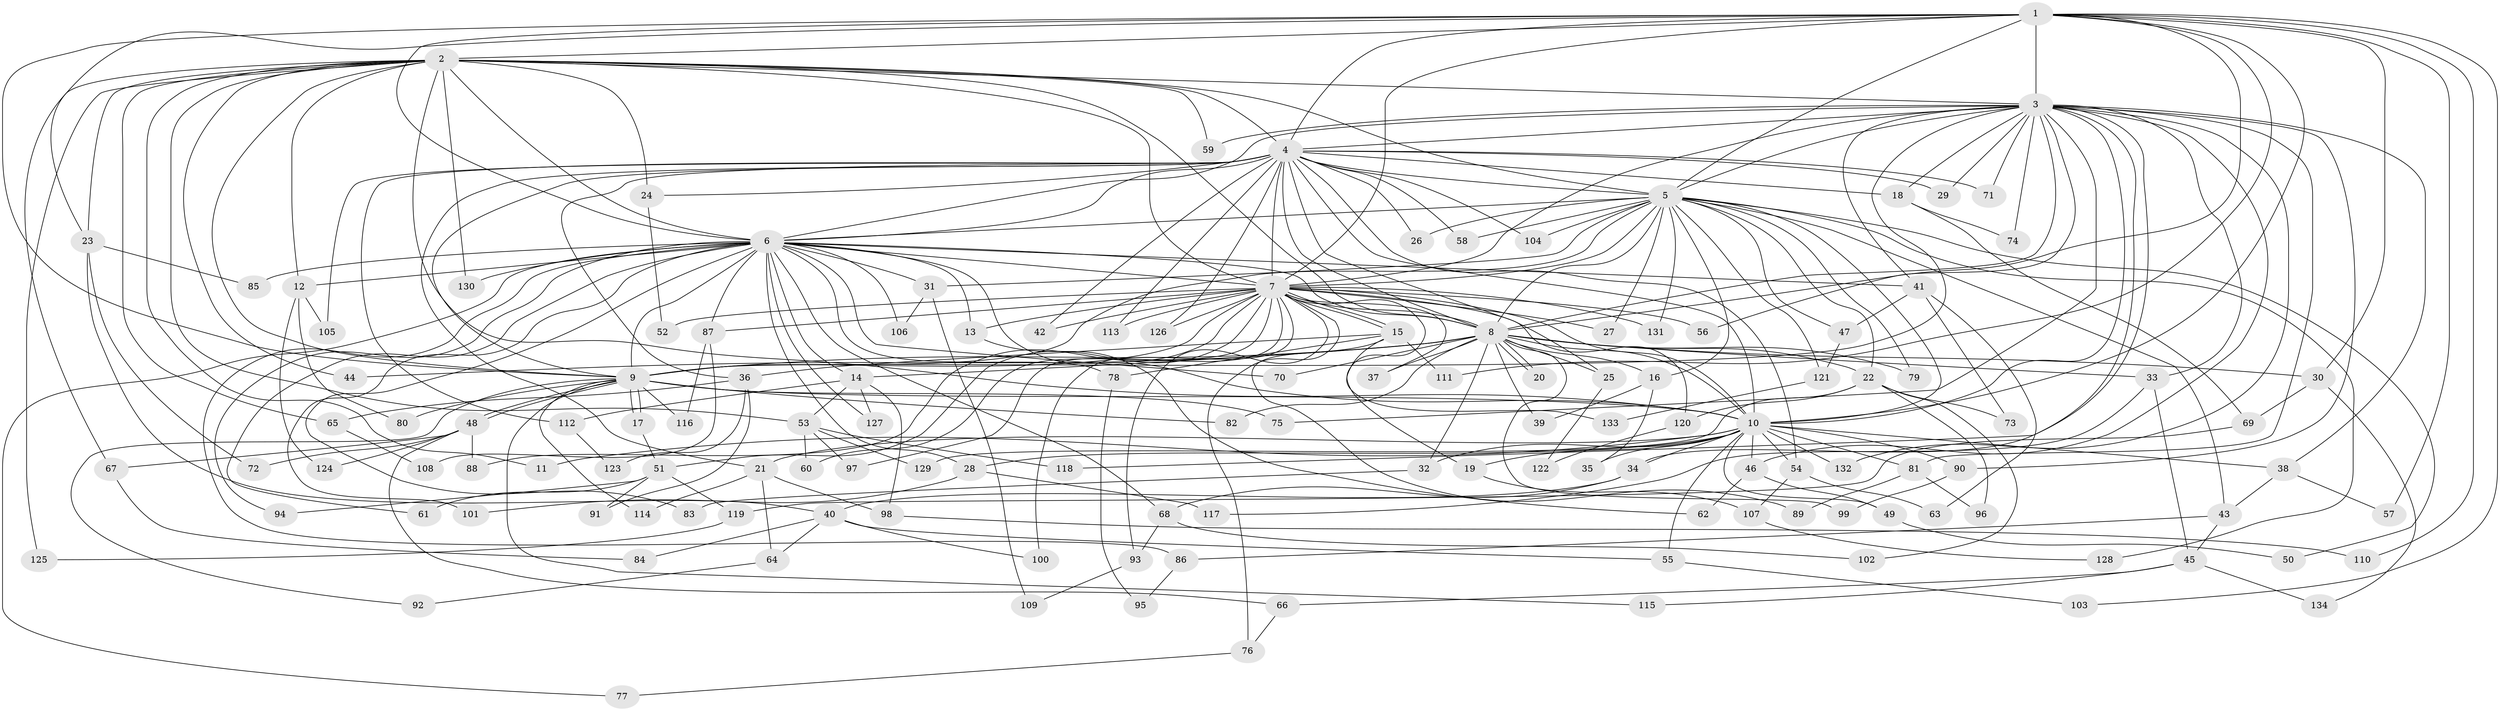 // coarse degree distribution, {11: 0.0125, 15: 0.0125, 40: 0.0125, 17: 0.0125, 41: 0.0125, 18: 0.0125, 2: 0.4875, 4: 0.15, 5: 0.025, 7: 0.025, 3: 0.15, 1: 0.05, 6: 0.0375}
// Generated by graph-tools (version 1.1) at 2025/17/03/04/25 18:17:32]
// undirected, 134 vertices, 293 edges
graph export_dot {
graph [start="1"]
  node [color=gray90,style=filled];
  1;
  2;
  3;
  4;
  5;
  6;
  7;
  8;
  9;
  10;
  11;
  12;
  13;
  14;
  15;
  16;
  17;
  18;
  19;
  20;
  21;
  22;
  23;
  24;
  25;
  26;
  27;
  28;
  29;
  30;
  31;
  32;
  33;
  34;
  35;
  36;
  37;
  38;
  39;
  40;
  41;
  42;
  43;
  44;
  45;
  46;
  47;
  48;
  49;
  50;
  51;
  52;
  53;
  54;
  55;
  56;
  57;
  58;
  59;
  60;
  61;
  62;
  63;
  64;
  65;
  66;
  67;
  68;
  69;
  70;
  71;
  72;
  73;
  74;
  75;
  76;
  77;
  78;
  79;
  80;
  81;
  82;
  83;
  84;
  85;
  86;
  87;
  88;
  89;
  90;
  91;
  92;
  93;
  94;
  95;
  96;
  97;
  98;
  99;
  100;
  101;
  102;
  103;
  104;
  105;
  106;
  107;
  108;
  109;
  110;
  111;
  112;
  113;
  114;
  115;
  116;
  117;
  118;
  119;
  120;
  121;
  122;
  123;
  124;
  125;
  126;
  127;
  128;
  129;
  130;
  131;
  132;
  133;
  134;
  1 -- 2;
  1 -- 3;
  1 -- 4;
  1 -- 5;
  1 -- 6;
  1 -- 7;
  1 -- 8;
  1 -- 9;
  1 -- 10;
  1 -- 23;
  1 -- 30;
  1 -- 57;
  1 -- 103;
  1 -- 110;
  1 -- 111;
  2 -- 3;
  2 -- 4;
  2 -- 5;
  2 -- 6;
  2 -- 7;
  2 -- 8;
  2 -- 9;
  2 -- 10;
  2 -- 11;
  2 -- 12;
  2 -- 23;
  2 -- 24;
  2 -- 44;
  2 -- 53;
  2 -- 59;
  2 -- 65;
  2 -- 67;
  2 -- 125;
  2 -- 130;
  3 -- 4;
  3 -- 5;
  3 -- 6;
  3 -- 7;
  3 -- 8;
  3 -- 9;
  3 -- 10;
  3 -- 18;
  3 -- 29;
  3 -- 33;
  3 -- 34;
  3 -- 38;
  3 -- 41;
  3 -- 46;
  3 -- 56;
  3 -- 59;
  3 -- 71;
  3 -- 74;
  3 -- 75;
  3 -- 81;
  3 -- 90;
  3 -- 118;
  3 -- 132;
  4 -- 5;
  4 -- 6;
  4 -- 7;
  4 -- 8;
  4 -- 9;
  4 -- 10;
  4 -- 18;
  4 -- 21;
  4 -- 24;
  4 -- 25;
  4 -- 26;
  4 -- 29;
  4 -- 36;
  4 -- 42;
  4 -- 54;
  4 -- 58;
  4 -- 71;
  4 -- 104;
  4 -- 105;
  4 -- 112;
  4 -- 113;
  4 -- 126;
  5 -- 6;
  5 -- 7;
  5 -- 8;
  5 -- 9;
  5 -- 10;
  5 -- 16;
  5 -- 22;
  5 -- 26;
  5 -- 27;
  5 -- 31;
  5 -- 43;
  5 -- 47;
  5 -- 50;
  5 -- 58;
  5 -- 79;
  5 -- 104;
  5 -- 121;
  5 -- 128;
  5 -- 131;
  6 -- 7;
  6 -- 8;
  6 -- 9;
  6 -- 10;
  6 -- 12;
  6 -- 13;
  6 -- 14;
  6 -- 28;
  6 -- 31;
  6 -- 41;
  6 -- 61;
  6 -- 68;
  6 -- 70;
  6 -- 77;
  6 -- 78;
  6 -- 83;
  6 -- 85;
  6 -- 86;
  6 -- 87;
  6 -- 94;
  6 -- 101;
  6 -- 106;
  6 -- 127;
  6 -- 130;
  7 -- 8;
  7 -- 9;
  7 -- 10;
  7 -- 13;
  7 -- 15;
  7 -- 15;
  7 -- 19;
  7 -- 27;
  7 -- 37;
  7 -- 42;
  7 -- 51;
  7 -- 52;
  7 -- 56;
  7 -- 60;
  7 -- 76;
  7 -- 87;
  7 -- 88;
  7 -- 93;
  7 -- 97;
  7 -- 100;
  7 -- 113;
  7 -- 120;
  7 -- 126;
  7 -- 131;
  8 -- 9;
  8 -- 10;
  8 -- 14;
  8 -- 16;
  8 -- 20;
  8 -- 20;
  8 -- 22;
  8 -- 25;
  8 -- 30;
  8 -- 32;
  8 -- 33;
  8 -- 37;
  8 -- 39;
  8 -- 44;
  8 -- 70;
  8 -- 79;
  8 -- 82;
  8 -- 99;
  9 -- 10;
  9 -- 17;
  9 -- 17;
  9 -- 48;
  9 -- 48;
  9 -- 75;
  9 -- 80;
  9 -- 82;
  9 -- 92;
  9 -- 114;
  9 -- 115;
  9 -- 116;
  10 -- 11;
  10 -- 19;
  10 -- 21;
  10 -- 28;
  10 -- 32;
  10 -- 34;
  10 -- 35;
  10 -- 38;
  10 -- 46;
  10 -- 49;
  10 -- 54;
  10 -- 55;
  10 -- 81;
  10 -- 90;
  10 -- 132;
  12 -- 80;
  12 -- 105;
  12 -- 124;
  13 -- 62;
  14 -- 53;
  14 -- 98;
  14 -- 112;
  14 -- 127;
  15 -- 36;
  15 -- 78;
  15 -- 89;
  15 -- 111;
  15 -- 133;
  16 -- 35;
  16 -- 39;
  17 -- 51;
  18 -- 69;
  18 -- 74;
  19 -- 107;
  21 -- 64;
  21 -- 98;
  21 -- 114;
  22 -- 73;
  22 -- 96;
  22 -- 102;
  22 -- 120;
  22 -- 129;
  23 -- 40;
  23 -- 72;
  23 -- 85;
  24 -- 52;
  25 -- 122;
  28 -- 101;
  28 -- 117;
  30 -- 69;
  30 -- 134;
  31 -- 106;
  31 -- 109;
  32 -- 83;
  33 -- 45;
  33 -- 117;
  34 -- 40;
  34 -- 68;
  36 -- 65;
  36 -- 91;
  36 -- 123;
  38 -- 43;
  38 -- 57;
  40 -- 55;
  40 -- 64;
  40 -- 84;
  40 -- 100;
  41 -- 47;
  41 -- 63;
  41 -- 73;
  43 -- 45;
  43 -- 86;
  45 -- 66;
  45 -- 115;
  45 -- 134;
  46 -- 49;
  46 -- 62;
  47 -- 121;
  48 -- 66;
  48 -- 67;
  48 -- 72;
  48 -- 88;
  48 -- 124;
  49 -- 50;
  51 -- 61;
  51 -- 91;
  51 -- 94;
  51 -- 119;
  53 -- 60;
  53 -- 97;
  53 -- 118;
  53 -- 129;
  54 -- 63;
  54 -- 107;
  55 -- 103;
  64 -- 92;
  65 -- 108;
  66 -- 76;
  67 -- 84;
  68 -- 93;
  68 -- 102;
  69 -- 119;
  76 -- 77;
  78 -- 95;
  81 -- 89;
  81 -- 96;
  86 -- 95;
  87 -- 108;
  87 -- 116;
  90 -- 99;
  93 -- 109;
  98 -- 110;
  107 -- 128;
  112 -- 123;
  119 -- 125;
  120 -- 122;
  121 -- 133;
}
